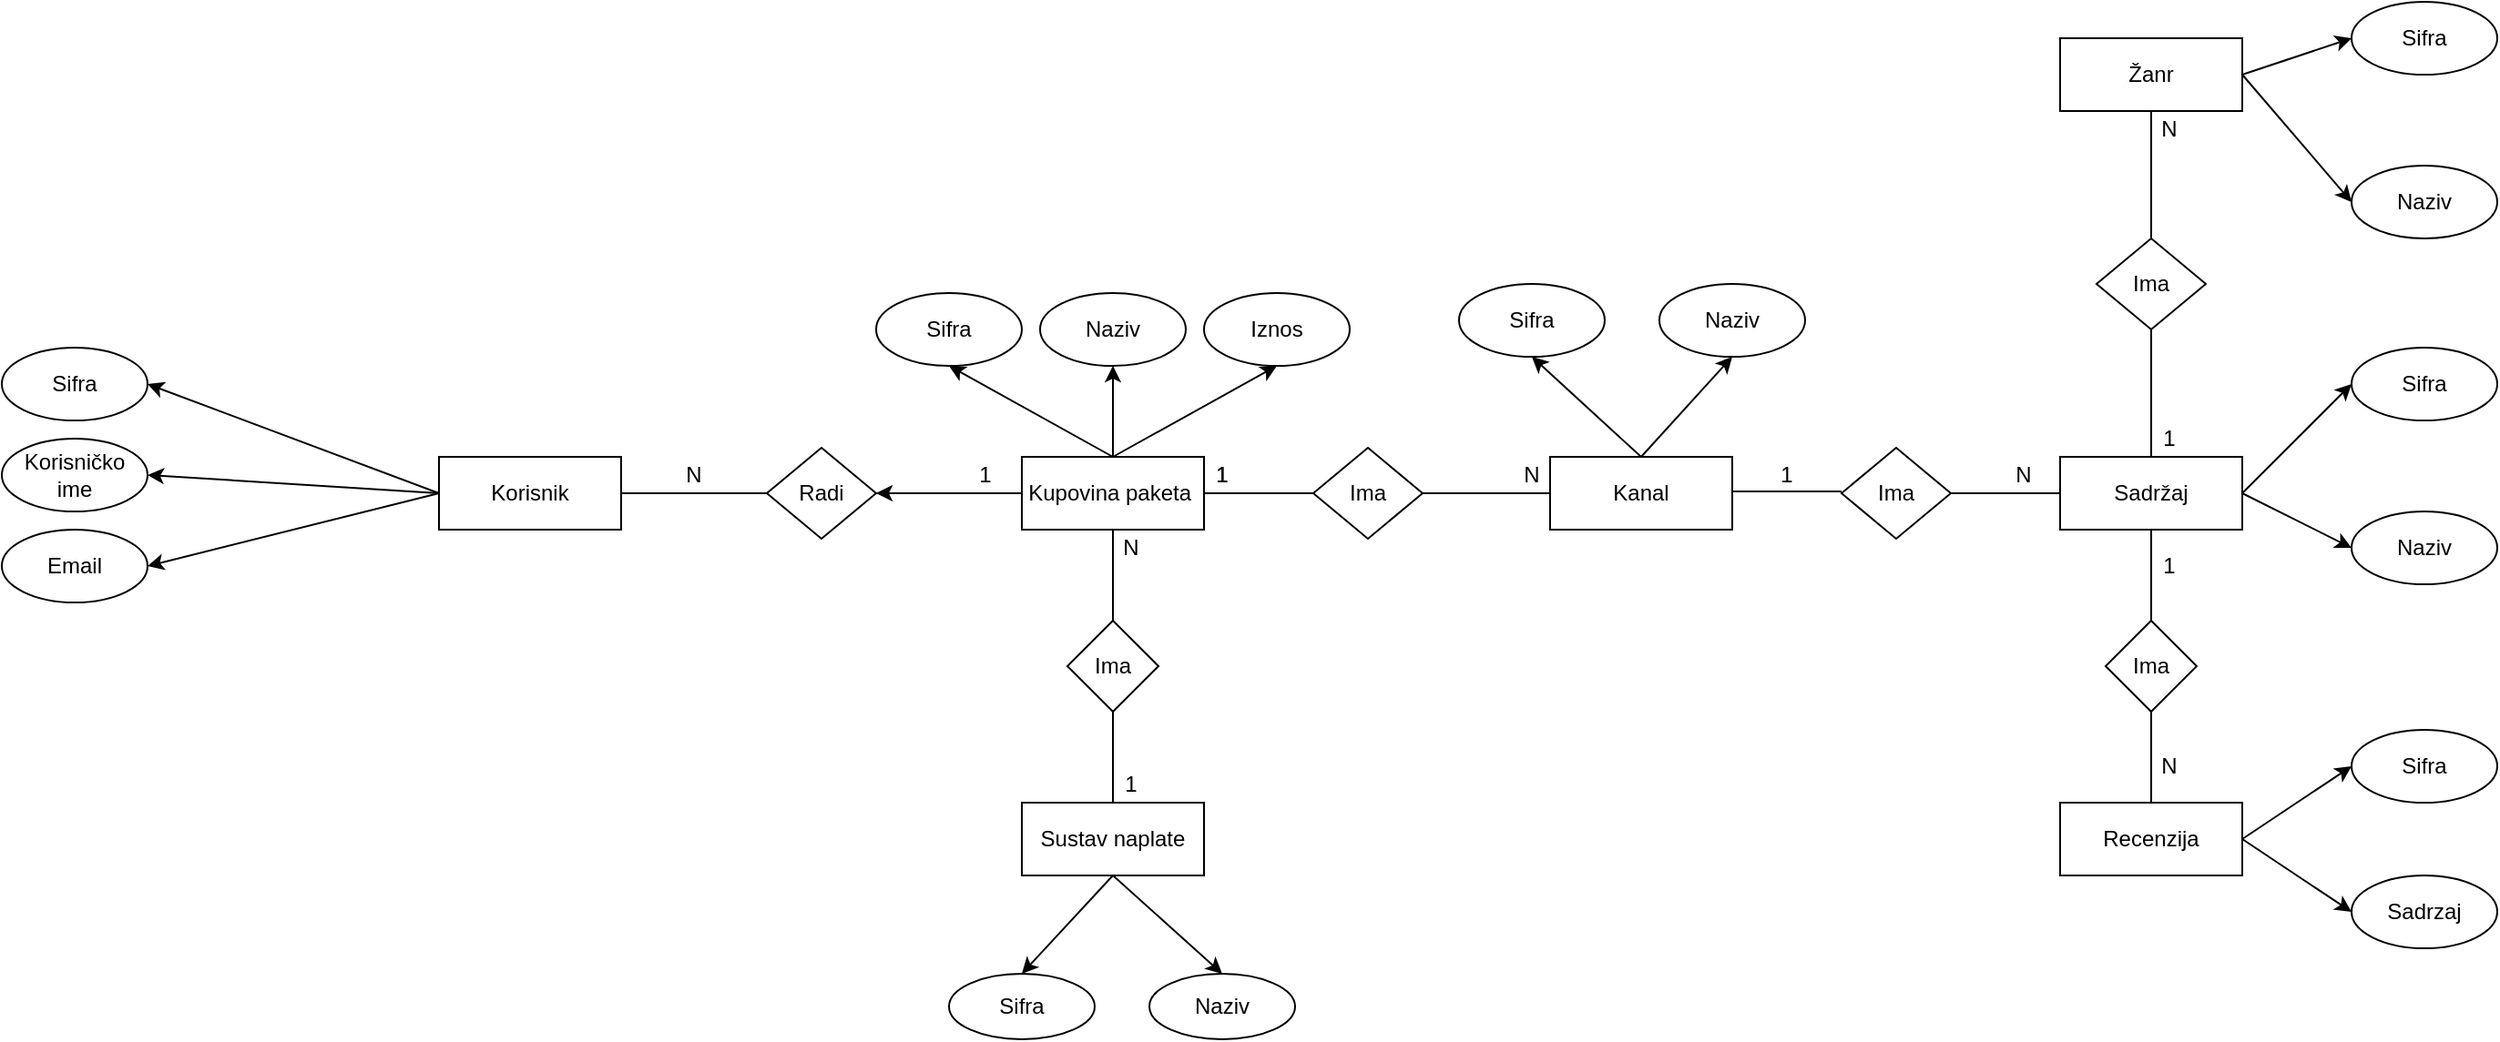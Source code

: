 <mxfile version="24.7.8">
  <diagram name="Page-1" id="qBuiqqgdlqBmQpsBOJXQ">
    <mxGraphModel dx="1900" dy="638" grid="1" gridSize="10" guides="1" tooltips="1" connect="1" arrows="1" fold="1" page="1" pageScale="1" pageWidth="850" pageHeight="1100" math="0" shadow="0">
      <root>
        <mxCell id="0" />
        <mxCell id="1" parent="0" />
        <mxCell id="i6rN2alse8BtCWGwf0c1-1" style="edgeStyle=none;rounded=0;orthogonalLoop=1;jettySize=auto;html=1;exitX=0;exitY=0.25;exitDx=0;exitDy=0;entryX=1;entryY=0.5;entryDx=0;entryDy=0;" edge="1" parent="1" target="i6rN2alse8BtCWGwf0c1-5">
          <mxGeometry relative="1" as="geometry">
            <mxPoint x="150" y="320" as="sourcePoint" />
            <mxPoint x="-10" y="240" as="targetPoint" />
          </mxGeometry>
        </mxCell>
        <mxCell id="i6rN2alse8BtCWGwf0c1-2" style="edgeStyle=none;rounded=0;orthogonalLoop=1;jettySize=auto;html=1;exitX=0;exitY=0.25;exitDx=0;exitDy=0;entryX=1;entryY=0.5;entryDx=0;entryDy=0;" edge="1" parent="1" target="i6rN2alse8BtCWGwf0c1-6">
          <mxGeometry relative="1" as="geometry">
            <mxPoint x="150" y="320" as="sourcePoint" />
            <mxPoint x="-10" y="290" as="targetPoint" />
          </mxGeometry>
        </mxCell>
        <mxCell id="i6rN2alse8BtCWGwf0c1-3" style="edgeStyle=none;rounded=0;orthogonalLoop=1;jettySize=auto;html=1;exitX=0;exitY=0.25;exitDx=0;exitDy=0;entryX=1;entryY=0.5;entryDx=0;entryDy=0;" edge="1" parent="1" target="i6rN2alse8BtCWGwf0c1-7">
          <mxGeometry relative="1" as="geometry">
            <mxPoint x="150" y="320" as="sourcePoint" />
            <mxPoint x="-10" y="340" as="targetPoint" />
          </mxGeometry>
        </mxCell>
        <mxCell id="i6rN2alse8BtCWGwf0c1-4" value="Korisnik" style="rounded=0;whiteSpace=wrap;html=1;" vertex="1" parent="1">
          <mxGeometry x="150" y="300" width="100" height="40" as="geometry" />
        </mxCell>
        <mxCell id="i6rN2alse8BtCWGwf0c1-5" value="Sifra" style="ellipse;whiteSpace=wrap;html=1;" vertex="1" parent="1">
          <mxGeometry x="-90" y="240" width="80" height="40" as="geometry" />
        </mxCell>
        <mxCell id="i6rN2alse8BtCWGwf0c1-6" value="Korisničko ime" style="ellipse;whiteSpace=wrap;html=1;" vertex="1" parent="1">
          <mxGeometry x="-90" y="290" width="80" height="40" as="geometry" />
        </mxCell>
        <mxCell id="i6rN2alse8BtCWGwf0c1-7" value="Email" style="ellipse;whiteSpace=wrap;html=1;" vertex="1" parent="1">
          <mxGeometry x="-90" y="340" width="80" height="40" as="geometry" />
        </mxCell>
        <mxCell id="i6rN2alse8BtCWGwf0c1-8" value="Radi" style="rhombus;whiteSpace=wrap;html=1;" vertex="1" parent="1">
          <mxGeometry x="330" y="295" width="60" height="50" as="geometry" />
        </mxCell>
        <mxCell id="i6rN2alse8BtCWGwf0c1-9" value="" style="endArrow=none;html=1;rounded=0;exitX=1;exitY=0.5;exitDx=0;exitDy=0;entryX=0;entryY=0.5;entryDx=0;entryDy=0;" edge="1" parent="1" source="i6rN2alse8BtCWGwf0c1-4" target="i6rN2alse8BtCWGwf0c1-8">
          <mxGeometry width="50" height="50" relative="1" as="geometry">
            <mxPoint x="500" y="330" as="sourcePoint" />
            <mxPoint x="550" y="280" as="targetPoint" />
          </mxGeometry>
        </mxCell>
        <mxCell id="i6rN2alse8BtCWGwf0c1-10" value="N" style="text;html=1;strokeColor=none;fillColor=none;align=center;verticalAlign=middle;whiteSpace=wrap;rounded=0;" vertex="1" parent="1">
          <mxGeometry x="270" y="300" width="40" height="20" as="geometry" />
        </mxCell>
        <mxCell id="i6rN2alse8BtCWGwf0c1-11" value="1" style="text;html=1;strokeColor=none;fillColor=none;align=center;verticalAlign=middle;whiteSpace=wrap;rounded=0;" vertex="1" parent="1">
          <mxGeometry x="430" y="300" width="40" height="20" as="geometry" />
        </mxCell>
        <mxCell id="i6rN2alse8BtCWGwf0c1-12" style="edgeStyle=none;rounded=0;orthogonalLoop=1;jettySize=auto;html=1;exitX=0.5;exitY=0;exitDx=0;exitDy=0;entryX=0.5;entryY=1;entryDx=0;entryDy=0;" edge="1" parent="1" source="i6rN2alse8BtCWGwf0c1-16" target="i6rN2alse8BtCWGwf0c1-29">
          <mxGeometry relative="1" as="geometry" />
        </mxCell>
        <mxCell id="i6rN2alse8BtCWGwf0c1-13" style="edgeStyle=none;rounded=0;orthogonalLoop=1;jettySize=auto;html=1;exitX=0.5;exitY=0;exitDx=0;exitDy=0;entryX=0.5;entryY=1;entryDx=0;entryDy=0;" edge="1" parent="1" source="i6rN2alse8BtCWGwf0c1-16" target="i6rN2alse8BtCWGwf0c1-30">
          <mxGeometry relative="1" as="geometry" />
        </mxCell>
        <mxCell id="i6rN2alse8BtCWGwf0c1-14" style="edgeStyle=none;rounded=0;orthogonalLoop=1;jettySize=auto;html=1;exitX=0.5;exitY=0;exitDx=0;exitDy=0;entryX=0.5;entryY=1;entryDx=0;entryDy=0;" edge="1" parent="1" source="i6rN2alse8BtCWGwf0c1-16" target="i6rN2alse8BtCWGwf0c1-31">
          <mxGeometry relative="1" as="geometry" />
        </mxCell>
        <mxCell id="i6rN2alse8BtCWGwf0c1-15" value="" style="edgeStyle=orthogonalEdgeStyle;rounded=0;orthogonalLoop=1;jettySize=auto;html=1;" edge="1" parent="1" source="i6rN2alse8BtCWGwf0c1-16" target="i6rN2alse8BtCWGwf0c1-8">
          <mxGeometry relative="1" as="geometry" />
        </mxCell>
        <mxCell id="i6rN2alse8BtCWGwf0c1-16" value="Kupovina paketa&amp;nbsp;" style="rounded=0;whiteSpace=wrap;html=1;" vertex="1" parent="1">
          <mxGeometry x="470" y="300" width="100" height="40" as="geometry" />
        </mxCell>
        <mxCell id="i6rN2alse8BtCWGwf0c1-17" value="" style="endArrow=none;html=1;rounded=0;exitX=1;exitY=0.5;exitDx=0;exitDy=0;entryX=0;entryY=0.5;entryDx=0;entryDy=0;" edge="1" parent="1" source="i6rN2alse8BtCWGwf0c1-8" target="i6rN2alse8BtCWGwf0c1-16">
          <mxGeometry width="50" height="50" relative="1" as="geometry">
            <mxPoint x="500" y="330" as="sourcePoint" />
            <mxPoint x="550" y="280" as="targetPoint" />
          </mxGeometry>
        </mxCell>
        <mxCell id="i6rN2alse8BtCWGwf0c1-18" style="edgeStyle=none;rounded=0;orthogonalLoop=1;jettySize=auto;html=1;exitX=0.5;exitY=1;exitDx=0;exitDy=0;entryX=0.5;entryY=0;entryDx=0;entryDy=0;" edge="1" parent="1" source="i6rN2alse8BtCWGwf0c1-20" target="i6rN2alse8BtCWGwf0c1-27">
          <mxGeometry relative="1" as="geometry" />
        </mxCell>
        <mxCell id="i6rN2alse8BtCWGwf0c1-19" style="edgeStyle=none;rounded=0;orthogonalLoop=1;jettySize=auto;html=1;exitX=0.5;exitY=1;exitDx=0;exitDy=0;entryX=0.5;entryY=0;entryDx=0;entryDy=0;" edge="1" parent="1" source="i6rN2alse8BtCWGwf0c1-20" target="i6rN2alse8BtCWGwf0c1-28">
          <mxGeometry relative="1" as="geometry" />
        </mxCell>
        <mxCell id="i6rN2alse8BtCWGwf0c1-20" value="Sustav naplate" style="rounded=0;whiteSpace=wrap;html=1;" vertex="1" parent="1">
          <mxGeometry x="470" y="490" width="100" height="40" as="geometry" />
        </mxCell>
        <mxCell id="i6rN2alse8BtCWGwf0c1-21" value="Ima" style="rhombus;whiteSpace=wrap;html=1;" vertex="1" parent="1">
          <mxGeometry x="495" y="390" width="50" height="50" as="geometry" />
        </mxCell>
        <mxCell id="i6rN2alse8BtCWGwf0c1-22" value="" style="endArrow=none;html=1;rounded=0;exitX=0.5;exitY=1;exitDx=0;exitDy=0;entryX=0.5;entryY=0;entryDx=0;entryDy=0;" edge="1" parent="1" source="i6rN2alse8BtCWGwf0c1-16" target="i6rN2alse8BtCWGwf0c1-21">
          <mxGeometry width="50" height="50" relative="1" as="geometry">
            <mxPoint x="600" y="410" as="sourcePoint" />
            <mxPoint x="650" y="360" as="targetPoint" />
          </mxGeometry>
        </mxCell>
        <mxCell id="i6rN2alse8BtCWGwf0c1-23" value="" style="endArrow=none;html=1;rounded=0;exitX=0.5;exitY=1;exitDx=0;exitDy=0;" edge="1" parent="1" source="i6rN2alse8BtCWGwf0c1-21" target="i6rN2alse8BtCWGwf0c1-20">
          <mxGeometry width="50" height="50" relative="1" as="geometry">
            <mxPoint x="600" y="410" as="sourcePoint" />
            <mxPoint x="650" y="360" as="targetPoint" />
          </mxGeometry>
        </mxCell>
        <mxCell id="i6rN2alse8BtCWGwf0c1-24" value="1" style="text;html=1;strokeColor=none;fillColor=none;align=center;verticalAlign=middle;whiteSpace=wrap;rounded=0;" vertex="1" parent="1">
          <mxGeometry x="510" y="470" width="40" height="20" as="geometry" />
        </mxCell>
        <mxCell id="i6rN2alse8BtCWGwf0c1-25" value="N" style="text;html=1;strokeColor=none;fillColor=none;align=center;verticalAlign=middle;whiteSpace=wrap;rounded=0;" vertex="1" parent="1">
          <mxGeometry x="510" y="340" width="40" height="20" as="geometry" />
        </mxCell>
        <mxCell id="i6rN2alse8BtCWGwf0c1-26" value="Ima" style="rhombus;whiteSpace=wrap;html=1;" vertex="1" parent="1">
          <mxGeometry x="630" y="295" width="60" height="50" as="geometry" />
        </mxCell>
        <mxCell id="i6rN2alse8BtCWGwf0c1-27" value="Sifra" style="ellipse;whiteSpace=wrap;html=1;" vertex="1" parent="1">
          <mxGeometry x="430" y="584" width="80" height="36" as="geometry" />
        </mxCell>
        <mxCell id="i6rN2alse8BtCWGwf0c1-28" value="Naziv" style="ellipse;whiteSpace=wrap;html=1;" vertex="1" parent="1">
          <mxGeometry x="540" y="584" width="80" height="36" as="geometry" />
        </mxCell>
        <mxCell id="i6rN2alse8BtCWGwf0c1-29" value="Sifra" style="ellipse;whiteSpace=wrap;html=1;" vertex="1" parent="1">
          <mxGeometry x="390" y="210" width="80" height="40" as="geometry" />
        </mxCell>
        <mxCell id="i6rN2alse8BtCWGwf0c1-30" value="Naziv" style="ellipse;whiteSpace=wrap;html=1;" vertex="1" parent="1">
          <mxGeometry x="480" y="210" width="80" height="40" as="geometry" />
        </mxCell>
        <mxCell id="i6rN2alse8BtCWGwf0c1-31" value="Iznos" style="ellipse;whiteSpace=wrap;html=1;" vertex="1" parent="1">
          <mxGeometry x="570" y="210" width="80" height="40" as="geometry" />
        </mxCell>
        <mxCell id="i6rN2alse8BtCWGwf0c1-32" value="" style="endArrow=none;html=1;rounded=0;exitX=1;exitY=0.5;exitDx=0;exitDy=0;entryX=0;entryY=0.5;entryDx=0;entryDy=0;" edge="1" parent="1" source="i6rN2alse8BtCWGwf0c1-16" target="i6rN2alse8BtCWGwf0c1-26">
          <mxGeometry width="50" height="50" relative="1" as="geometry">
            <mxPoint x="580" y="380" as="sourcePoint" />
            <mxPoint x="630" y="330" as="targetPoint" />
          </mxGeometry>
        </mxCell>
        <mxCell id="i6rN2alse8BtCWGwf0c1-33" value="" style="endArrow=none;html=1;rounded=0;exitX=0;exitY=0.5;exitDx=0;exitDy=0;entryX=1;entryY=0.5;entryDx=0;entryDy=0;" edge="1" parent="1" target="i6rN2alse8BtCWGwf0c1-26">
          <mxGeometry width="50" height="50" relative="1" as="geometry">
            <mxPoint x="760" y="320" as="sourcePoint" />
            <mxPoint x="630" y="330" as="targetPoint" />
          </mxGeometry>
        </mxCell>
        <mxCell id="i6rN2alse8BtCWGwf0c1-34" value="1" style="text;html=1;strokeColor=none;fillColor=none;align=center;verticalAlign=middle;whiteSpace=wrap;rounded=0;" vertex="1" parent="1">
          <mxGeometry x="560" y="300" width="40" height="20" as="geometry" />
        </mxCell>
        <mxCell id="i6rN2alse8BtCWGwf0c1-35" value="1" style="text;html=1;strokeColor=none;fillColor=none;align=center;verticalAlign=middle;whiteSpace=wrap;rounded=0;" vertex="1" parent="1">
          <mxGeometry x="560" y="300" width="40" height="20" as="geometry" />
        </mxCell>
        <mxCell id="i6rN2alse8BtCWGwf0c1-36" value="N" style="text;html=1;strokeColor=none;fillColor=none;align=center;verticalAlign=middle;whiteSpace=wrap;rounded=0;" vertex="1" parent="1">
          <mxGeometry x="730" y="300" width="40" height="20" as="geometry" />
        </mxCell>
        <mxCell id="i6rN2alse8BtCWGwf0c1-37" style="edgeStyle=none;rounded=0;orthogonalLoop=1;jettySize=auto;html=1;exitX=1;exitY=0.5;exitDx=0;exitDy=0;entryX=0;entryY=0.5;entryDx=0;entryDy=0;" edge="1" parent="1" source="i6rN2alse8BtCWGwf0c1-39" target="i6rN2alse8BtCWGwf0c1-40">
          <mxGeometry relative="1" as="geometry" />
        </mxCell>
        <mxCell id="i6rN2alse8BtCWGwf0c1-38" style="edgeStyle=none;rounded=0;orthogonalLoop=1;jettySize=auto;html=1;exitX=1;exitY=0.5;exitDx=0;exitDy=0;entryX=0;entryY=0.5;entryDx=0;entryDy=0;" edge="1" parent="1" source="i6rN2alse8BtCWGwf0c1-39" target="i6rN2alse8BtCWGwf0c1-41">
          <mxGeometry relative="1" as="geometry" />
        </mxCell>
        <mxCell id="i6rN2alse8BtCWGwf0c1-39" value="Sadržaj" style="rounded=0;whiteSpace=wrap;html=1;" vertex="1" parent="1">
          <mxGeometry x="1040" y="300" width="100" height="40" as="geometry" />
        </mxCell>
        <mxCell id="i6rN2alse8BtCWGwf0c1-40" value="Sifra" style="ellipse;whiteSpace=wrap;html=1;" vertex="1" parent="1">
          <mxGeometry x="1200" y="240" width="80" height="40" as="geometry" />
        </mxCell>
        <mxCell id="i6rN2alse8BtCWGwf0c1-41" value="Naziv" style="ellipse;whiteSpace=wrap;html=1;" vertex="1" parent="1">
          <mxGeometry x="1200" y="330" width="80" height="40" as="geometry" />
        </mxCell>
        <mxCell id="i6rN2alse8BtCWGwf0c1-42" style="edgeStyle=none;rounded=0;orthogonalLoop=1;jettySize=auto;html=1;exitX=1;exitY=0.5;exitDx=0;exitDy=0;entryX=0;entryY=0.5;entryDx=0;entryDy=0;" edge="1" parent="1" source="i6rN2alse8BtCWGwf0c1-44" target="i6rN2alse8BtCWGwf0c1-52">
          <mxGeometry relative="1" as="geometry" />
        </mxCell>
        <mxCell id="i6rN2alse8BtCWGwf0c1-43" style="edgeStyle=none;rounded=0;orthogonalLoop=1;jettySize=auto;html=1;exitX=1;exitY=0.5;exitDx=0;exitDy=0;entryX=0;entryY=0.5;entryDx=0;entryDy=0;" edge="1" parent="1" source="i6rN2alse8BtCWGwf0c1-44" target="i6rN2alse8BtCWGwf0c1-53">
          <mxGeometry relative="1" as="geometry" />
        </mxCell>
        <mxCell id="i6rN2alse8BtCWGwf0c1-44" value="Žanr" style="rounded=0;whiteSpace=wrap;html=1;" vertex="1" parent="1">
          <mxGeometry x="1040" y="70" width="100" height="40" as="geometry" />
        </mxCell>
        <mxCell id="i6rN2alse8BtCWGwf0c1-45" style="edgeStyle=none;rounded=0;orthogonalLoop=1;jettySize=auto;html=1;exitX=1;exitY=0.5;exitDx=0;exitDy=0;entryX=0;entryY=0.5;entryDx=0;entryDy=0;" edge="1" parent="1" source="i6rN2alse8BtCWGwf0c1-47" target="i6rN2alse8BtCWGwf0c1-58">
          <mxGeometry relative="1" as="geometry" />
        </mxCell>
        <mxCell id="i6rN2alse8BtCWGwf0c1-46" style="edgeStyle=none;rounded=0;orthogonalLoop=1;jettySize=auto;html=1;exitX=1;exitY=0.5;exitDx=0;exitDy=0;entryX=0;entryY=0.5;entryDx=0;entryDy=0;" edge="1" parent="1" source="i6rN2alse8BtCWGwf0c1-47" target="i6rN2alse8BtCWGwf0c1-59">
          <mxGeometry relative="1" as="geometry" />
        </mxCell>
        <mxCell id="i6rN2alse8BtCWGwf0c1-47" value="Recenzija" style="rounded=0;whiteSpace=wrap;html=1;" vertex="1" parent="1">
          <mxGeometry x="1040" y="490" width="100" height="40" as="geometry" />
        </mxCell>
        <mxCell id="i6rN2alse8BtCWGwf0c1-48" value="Ima" style="rhombus;whiteSpace=wrap;html=1;" vertex="1" parent="1">
          <mxGeometry x="1065" y="390" width="50" height="50" as="geometry" />
        </mxCell>
        <mxCell id="i6rN2alse8BtCWGwf0c1-49" value="Ima" style="rhombus;whiteSpace=wrap;html=1;" vertex="1" parent="1">
          <mxGeometry x="1060" y="180" width="60" height="50" as="geometry" />
        </mxCell>
        <mxCell id="i6rN2alse8BtCWGwf0c1-50" value="" style="endArrow=none;html=1;rounded=0;entryX=0.5;entryY=1;entryDx=0;entryDy=0;exitX=0.5;exitY=0;exitDx=0;exitDy=0;" edge="1" parent="1" source="i6rN2alse8BtCWGwf0c1-39" target="i6rN2alse8BtCWGwf0c1-49">
          <mxGeometry width="50" height="50" relative="1" as="geometry">
            <mxPoint x="1040" y="330" as="sourcePoint" />
            <mxPoint x="1090" y="280" as="targetPoint" />
          </mxGeometry>
        </mxCell>
        <mxCell id="i6rN2alse8BtCWGwf0c1-51" value="" style="endArrow=none;html=1;rounded=0;entryX=0.5;entryY=1;entryDx=0;entryDy=0;exitX=0.5;exitY=0;exitDx=0;exitDy=0;" edge="1" parent="1" source="i6rN2alse8BtCWGwf0c1-49" target="i6rN2alse8BtCWGwf0c1-44">
          <mxGeometry width="50" height="50" relative="1" as="geometry">
            <mxPoint x="1040" y="330" as="sourcePoint" />
            <mxPoint x="1090" y="280" as="targetPoint" />
          </mxGeometry>
        </mxCell>
        <mxCell id="i6rN2alse8BtCWGwf0c1-52" value="Sifra" style="ellipse;whiteSpace=wrap;html=1;" vertex="1" parent="1">
          <mxGeometry x="1200" y="50" width="80" height="40" as="geometry" />
        </mxCell>
        <mxCell id="i6rN2alse8BtCWGwf0c1-53" value="Naziv" style="ellipse;whiteSpace=wrap;html=1;" vertex="1" parent="1">
          <mxGeometry x="1200" y="140" width="80" height="40" as="geometry" />
        </mxCell>
        <mxCell id="i6rN2alse8BtCWGwf0c1-54" value="1" style="text;html=1;strokeColor=none;fillColor=none;align=center;verticalAlign=middle;whiteSpace=wrap;rounded=0;" vertex="1" parent="1">
          <mxGeometry x="1080" y="280" width="40" height="20" as="geometry" />
        </mxCell>
        <mxCell id="i6rN2alse8BtCWGwf0c1-55" value="N" style="text;html=1;strokeColor=none;fillColor=none;align=center;verticalAlign=middle;whiteSpace=wrap;rounded=0;" vertex="1" parent="1">
          <mxGeometry x="1080" y="110" width="40" height="20" as="geometry" />
        </mxCell>
        <mxCell id="i6rN2alse8BtCWGwf0c1-56" value="" style="endArrow=none;html=1;rounded=0;entryX=0.5;entryY=0;entryDx=0;entryDy=0;exitX=0.5;exitY=1;exitDx=0;exitDy=0;" edge="1" parent="1" source="i6rN2alse8BtCWGwf0c1-48" target="i6rN2alse8BtCWGwf0c1-47">
          <mxGeometry width="50" height="50" relative="1" as="geometry">
            <mxPoint x="1080" y="450" as="sourcePoint" />
            <mxPoint x="1130" y="400" as="targetPoint" />
          </mxGeometry>
        </mxCell>
        <mxCell id="i6rN2alse8BtCWGwf0c1-57" value="" style="endArrow=none;html=1;rounded=0;exitX=0.5;exitY=1;exitDx=0;exitDy=0;entryX=0.5;entryY=0;entryDx=0;entryDy=0;" edge="1" parent="1" source="i6rN2alse8BtCWGwf0c1-39" target="i6rN2alse8BtCWGwf0c1-48">
          <mxGeometry width="50" height="50" relative="1" as="geometry">
            <mxPoint x="1080" y="450" as="sourcePoint" />
            <mxPoint x="1130" y="400" as="targetPoint" />
          </mxGeometry>
        </mxCell>
        <mxCell id="i6rN2alse8BtCWGwf0c1-58" value="Sifra" style="ellipse;whiteSpace=wrap;html=1;" vertex="1" parent="1">
          <mxGeometry x="1200" y="450" width="80" height="40" as="geometry" />
        </mxCell>
        <mxCell id="i6rN2alse8BtCWGwf0c1-59" value="Sadrzaj" style="ellipse;whiteSpace=wrap;html=1;" vertex="1" parent="1">
          <mxGeometry x="1200" y="530" width="80" height="40" as="geometry" />
        </mxCell>
        <mxCell id="i6rN2alse8BtCWGwf0c1-60" value="1" style="text;html=1;strokeColor=none;fillColor=none;align=center;verticalAlign=middle;whiteSpace=wrap;rounded=0;" vertex="1" parent="1">
          <mxGeometry x="1080" y="350" width="40" height="20" as="geometry" />
        </mxCell>
        <mxCell id="i6rN2alse8BtCWGwf0c1-61" value="N" style="text;html=1;strokeColor=none;fillColor=none;align=center;verticalAlign=middle;whiteSpace=wrap;rounded=0;" vertex="1" parent="1">
          <mxGeometry x="1080" y="460" width="40" height="20" as="geometry" />
        </mxCell>
        <mxCell id="i6rN2alse8BtCWGwf0c1-62" value="Kanal" style="rounded=0;whiteSpace=wrap;html=1;" vertex="1" parent="1">
          <mxGeometry x="760" y="300" width="100" height="40" as="geometry" />
        </mxCell>
        <mxCell id="i6rN2alse8BtCWGwf0c1-63" value="" style="endArrow=none;html=1;rounded=0;exitX=1;exitY=0.5;exitDx=0;exitDy=0;entryX=0;entryY=0.5;entryDx=0;entryDy=0;" edge="1" parent="1">
          <mxGeometry width="50" height="50" relative="1" as="geometry">
            <mxPoint x="860" y="319" as="sourcePoint" />
            <mxPoint x="920" y="319" as="targetPoint" />
          </mxGeometry>
        </mxCell>
        <mxCell id="i6rN2alse8BtCWGwf0c1-64" value="1" style="text;html=1;strokeColor=none;fillColor=none;align=center;verticalAlign=middle;whiteSpace=wrap;rounded=0;" vertex="1" parent="1">
          <mxGeometry x="870" y="300" width="40" height="20" as="geometry" />
        </mxCell>
        <mxCell id="i6rN2alse8BtCWGwf0c1-65" value="Ima" style="rhombus;whiteSpace=wrap;html=1;" vertex="1" parent="1">
          <mxGeometry x="920" y="295" width="60" height="50" as="geometry" />
        </mxCell>
        <mxCell id="i6rN2alse8BtCWGwf0c1-66" value="N" style="text;html=1;strokeColor=none;fillColor=none;align=center;verticalAlign=middle;whiteSpace=wrap;rounded=0;" vertex="1" parent="1">
          <mxGeometry x="1000" y="300" width="40" height="20" as="geometry" />
        </mxCell>
        <mxCell id="i6rN2alse8BtCWGwf0c1-67" value="" style="endArrow=none;html=1;rounded=0;exitX=1;exitY=0.5;exitDx=0;exitDy=0;entryX=0;entryY=0.5;entryDx=0;entryDy=0;" edge="1" parent="1">
          <mxGeometry width="50" height="50" relative="1" as="geometry">
            <mxPoint x="980" y="320" as="sourcePoint" />
            <mxPoint x="1040" y="320" as="targetPoint" />
          </mxGeometry>
        </mxCell>
        <mxCell id="i6rN2alse8BtCWGwf0c1-68" style="edgeStyle=none;rounded=0;orthogonalLoop=1;jettySize=auto;html=1;entryX=0.5;entryY=1;entryDx=0;entryDy=0;exitX=0.5;exitY=0;exitDx=0;exitDy=0;" edge="1" parent="1" source="i6rN2alse8BtCWGwf0c1-62" target="i6rN2alse8BtCWGwf0c1-69">
          <mxGeometry relative="1" as="geometry">
            <mxPoint x="790" y="300" as="sourcePoint" />
          </mxGeometry>
        </mxCell>
        <mxCell id="i6rN2alse8BtCWGwf0c1-69" value="Sifra" style="ellipse;whiteSpace=wrap;html=1;" vertex="1" parent="1">
          <mxGeometry x="710" y="205" width="80" height="40" as="geometry" />
        </mxCell>
        <mxCell id="i6rN2alse8BtCWGwf0c1-70" style="edgeStyle=none;rounded=0;orthogonalLoop=1;jettySize=auto;html=1;entryX=0.5;entryY=1;entryDx=0;entryDy=0;" edge="1" parent="1" target="i6rN2alse8BtCWGwf0c1-71">
          <mxGeometry relative="1" as="geometry">
            <mxPoint x="810" y="300" as="sourcePoint" />
          </mxGeometry>
        </mxCell>
        <mxCell id="i6rN2alse8BtCWGwf0c1-71" value="Naziv" style="ellipse;whiteSpace=wrap;html=1;" vertex="1" parent="1">
          <mxGeometry x="820" y="205" width="80" height="40" as="geometry" />
        </mxCell>
      </root>
    </mxGraphModel>
  </diagram>
</mxfile>
